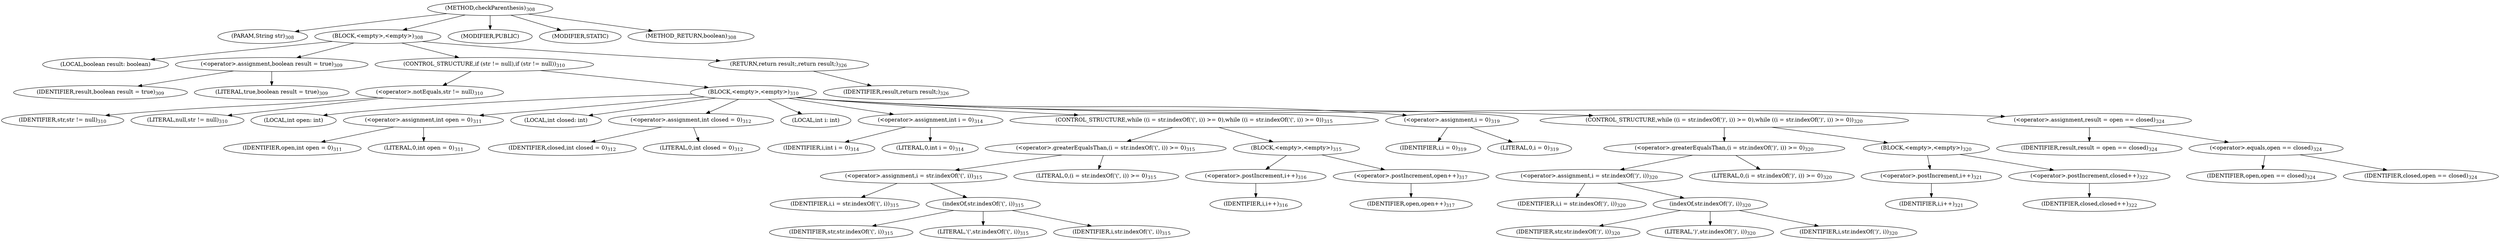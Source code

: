 digraph "checkParenthesis" {  
"989" [label = <(METHOD,checkParenthesis)<SUB>308</SUB>> ]
"990" [label = <(PARAM,String str)<SUB>308</SUB>> ]
"991" [label = <(BLOCK,&lt;empty&gt;,&lt;empty&gt;)<SUB>308</SUB>> ]
"992" [label = <(LOCAL,boolean result: boolean)> ]
"993" [label = <(&lt;operator&gt;.assignment,boolean result = true)<SUB>309</SUB>> ]
"994" [label = <(IDENTIFIER,result,boolean result = true)<SUB>309</SUB>> ]
"995" [label = <(LITERAL,true,boolean result = true)<SUB>309</SUB>> ]
"996" [label = <(CONTROL_STRUCTURE,if (str != null),if (str != null))<SUB>310</SUB>> ]
"997" [label = <(&lt;operator&gt;.notEquals,str != null)<SUB>310</SUB>> ]
"998" [label = <(IDENTIFIER,str,str != null)<SUB>310</SUB>> ]
"999" [label = <(LITERAL,null,str != null)<SUB>310</SUB>> ]
"1000" [label = <(BLOCK,&lt;empty&gt;,&lt;empty&gt;)<SUB>310</SUB>> ]
"1001" [label = <(LOCAL,int open: int)> ]
"1002" [label = <(&lt;operator&gt;.assignment,int open = 0)<SUB>311</SUB>> ]
"1003" [label = <(IDENTIFIER,open,int open = 0)<SUB>311</SUB>> ]
"1004" [label = <(LITERAL,0,int open = 0)<SUB>311</SUB>> ]
"1005" [label = <(LOCAL,int closed: int)> ]
"1006" [label = <(&lt;operator&gt;.assignment,int closed = 0)<SUB>312</SUB>> ]
"1007" [label = <(IDENTIFIER,closed,int closed = 0)<SUB>312</SUB>> ]
"1008" [label = <(LITERAL,0,int closed = 0)<SUB>312</SUB>> ]
"1009" [label = <(LOCAL,int i: int)> ]
"1010" [label = <(&lt;operator&gt;.assignment,int i = 0)<SUB>314</SUB>> ]
"1011" [label = <(IDENTIFIER,i,int i = 0)<SUB>314</SUB>> ]
"1012" [label = <(LITERAL,0,int i = 0)<SUB>314</SUB>> ]
"1013" [label = <(CONTROL_STRUCTURE,while ((i = str.indexOf('(', i)) &gt;= 0),while ((i = str.indexOf('(', i)) &gt;= 0))<SUB>315</SUB>> ]
"1014" [label = <(&lt;operator&gt;.greaterEqualsThan,(i = str.indexOf('(', i)) &gt;= 0)<SUB>315</SUB>> ]
"1015" [label = <(&lt;operator&gt;.assignment,i = str.indexOf('(', i))<SUB>315</SUB>> ]
"1016" [label = <(IDENTIFIER,i,i = str.indexOf('(', i))<SUB>315</SUB>> ]
"1017" [label = <(indexOf,str.indexOf('(', i))<SUB>315</SUB>> ]
"1018" [label = <(IDENTIFIER,str,str.indexOf('(', i))<SUB>315</SUB>> ]
"1019" [label = <(LITERAL,'(',str.indexOf('(', i))<SUB>315</SUB>> ]
"1020" [label = <(IDENTIFIER,i,str.indexOf('(', i))<SUB>315</SUB>> ]
"1021" [label = <(LITERAL,0,(i = str.indexOf('(', i)) &gt;= 0)<SUB>315</SUB>> ]
"1022" [label = <(BLOCK,&lt;empty&gt;,&lt;empty&gt;)<SUB>315</SUB>> ]
"1023" [label = <(&lt;operator&gt;.postIncrement,i++)<SUB>316</SUB>> ]
"1024" [label = <(IDENTIFIER,i,i++)<SUB>316</SUB>> ]
"1025" [label = <(&lt;operator&gt;.postIncrement,open++)<SUB>317</SUB>> ]
"1026" [label = <(IDENTIFIER,open,open++)<SUB>317</SUB>> ]
"1027" [label = <(&lt;operator&gt;.assignment,i = 0)<SUB>319</SUB>> ]
"1028" [label = <(IDENTIFIER,i,i = 0)<SUB>319</SUB>> ]
"1029" [label = <(LITERAL,0,i = 0)<SUB>319</SUB>> ]
"1030" [label = <(CONTROL_STRUCTURE,while ((i = str.indexOf(')', i)) &gt;= 0),while ((i = str.indexOf(')', i)) &gt;= 0))<SUB>320</SUB>> ]
"1031" [label = <(&lt;operator&gt;.greaterEqualsThan,(i = str.indexOf(')', i)) &gt;= 0)<SUB>320</SUB>> ]
"1032" [label = <(&lt;operator&gt;.assignment,i = str.indexOf(')', i))<SUB>320</SUB>> ]
"1033" [label = <(IDENTIFIER,i,i = str.indexOf(')', i))<SUB>320</SUB>> ]
"1034" [label = <(indexOf,str.indexOf(')', i))<SUB>320</SUB>> ]
"1035" [label = <(IDENTIFIER,str,str.indexOf(')', i))<SUB>320</SUB>> ]
"1036" [label = <(LITERAL,')',str.indexOf(')', i))<SUB>320</SUB>> ]
"1037" [label = <(IDENTIFIER,i,str.indexOf(')', i))<SUB>320</SUB>> ]
"1038" [label = <(LITERAL,0,(i = str.indexOf(')', i)) &gt;= 0)<SUB>320</SUB>> ]
"1039" [label = <(BLOCK,&lt;empty&gt;,&lt;empty&gt;)<SUB>320</SUB>> ]
"1040" [label = <(&lt;operator&gt;.postIncrement,i++)<SUB>321</SUB>> ]
"1041" [label = <(IDENTIFIER,i,i++)<SUB>321</SUB>> ]
"1042" [label = <(&lt;operator&gt;.postIncrement,closed++)<SUB>322</SUB>> ]
"1043" [label = <(IDENTIFIER,closed,closed++)<SUB>322</SUB>> ]
"1044" [label = <(&lt;operator&gt;.assignment,result = open == closed)<SUB>324</SUB>> ]
"1045" [label = <(IDENTIFIER,result,result = open == closed)<SUB>324</SUB>> ]
"1046" [label = <(&lt;operator&gt;.equals,open == closed)<SUB>324</SUB>> ]
"1047" [label = <(IDENTIFIER,open,open == closed)<SUB>324</SUB>> ]
"1048" [label = <(IDENTIFIER,closed,open == closed)<SUB>324</SUB>> ]
"1049" [label = <(RETURN,return result;,return result;)<SUB>326</SUB>> ]
"1050" [label = <(IDENTIFIER,result,return result;)<SUB>326</SUB>> ]
"1051" [label = <(MODIFIER,PUBLIC)> ]
"1052" [label = <(MODIFIER,STATIC)> ]
"1053" [label = <(METHOD_RETURN,boolean)<SUB>308</SUB>> ]
  "989" -> "990" 
  "989" -> "991" 
  "989" -> "1051" 
  "989" -> "1052" 
  "989" -> "1053" 
  "991" -> "992" 
  "991" -> "993" 
  "991" -> "996" 
  "991" -> "1049" 
  "993" -> "994" 
  "993" -> "995" 
  "996" -> "997" 
  "996" -> "1000" 
  "997" -> "998" 
  "997" -> "999" 
  "1000" -> "1001" 
  "1000" -> "1002" 
  "1000" -> "1005" 
  "1000" -> "1006" 
  "1000" -> "1009" 
  "1000" -> "1010" 
  "1000" -> "1013" 
  "1000" -> "1027" 
  "1000" -> "1030" 
  "1000" -> "1044" 
  "1002" -> "1003" 
  "1002" -> "1004" 
  "1006" -> "1007" 
  "1006" -> "1008" 
  "1010" -> "1011" 
  "1010" -> "1012" 
  "1013" -> "1014" 
  "1013" -> "1022" 
  "1014" -> "1015" 
  "1014" -> "1021" 
  "1015" -> "1016" 
  "1015" -> "1017" 
  "1017" -> "1018" 
  "1017" -> "1019" 
  "1017" -> "1020" 
  "1022" -> "1023" 
  "1022" -> "1025" 
  "1023" -> "1024" 
  "1025" -> "1026" 
  "1027" -> "1028" 
  "1027" -> "1029" 
  "1030" -> "1031" 
  "1030" -> "1039" 
  "1031" -> "1032" 
  "1031" -> "1038" 
  "1032" -> "1033" 
  "1032" -> "1034" 
  "1034" -> "1035" 
  "1034" -> "1036" 
  "1034" -> "1037" 
  "1039" -> "1040" 
  "1039" -> "1042" 
  "1040" -> "1041" 
  "1042" -> "1043" 
  "1044" -> "1045" 
  "1044" -> "1046" 
  "1046" -> "1047" 
  "1046" -> "1048" 
  "1049" -> "1050" 
}
